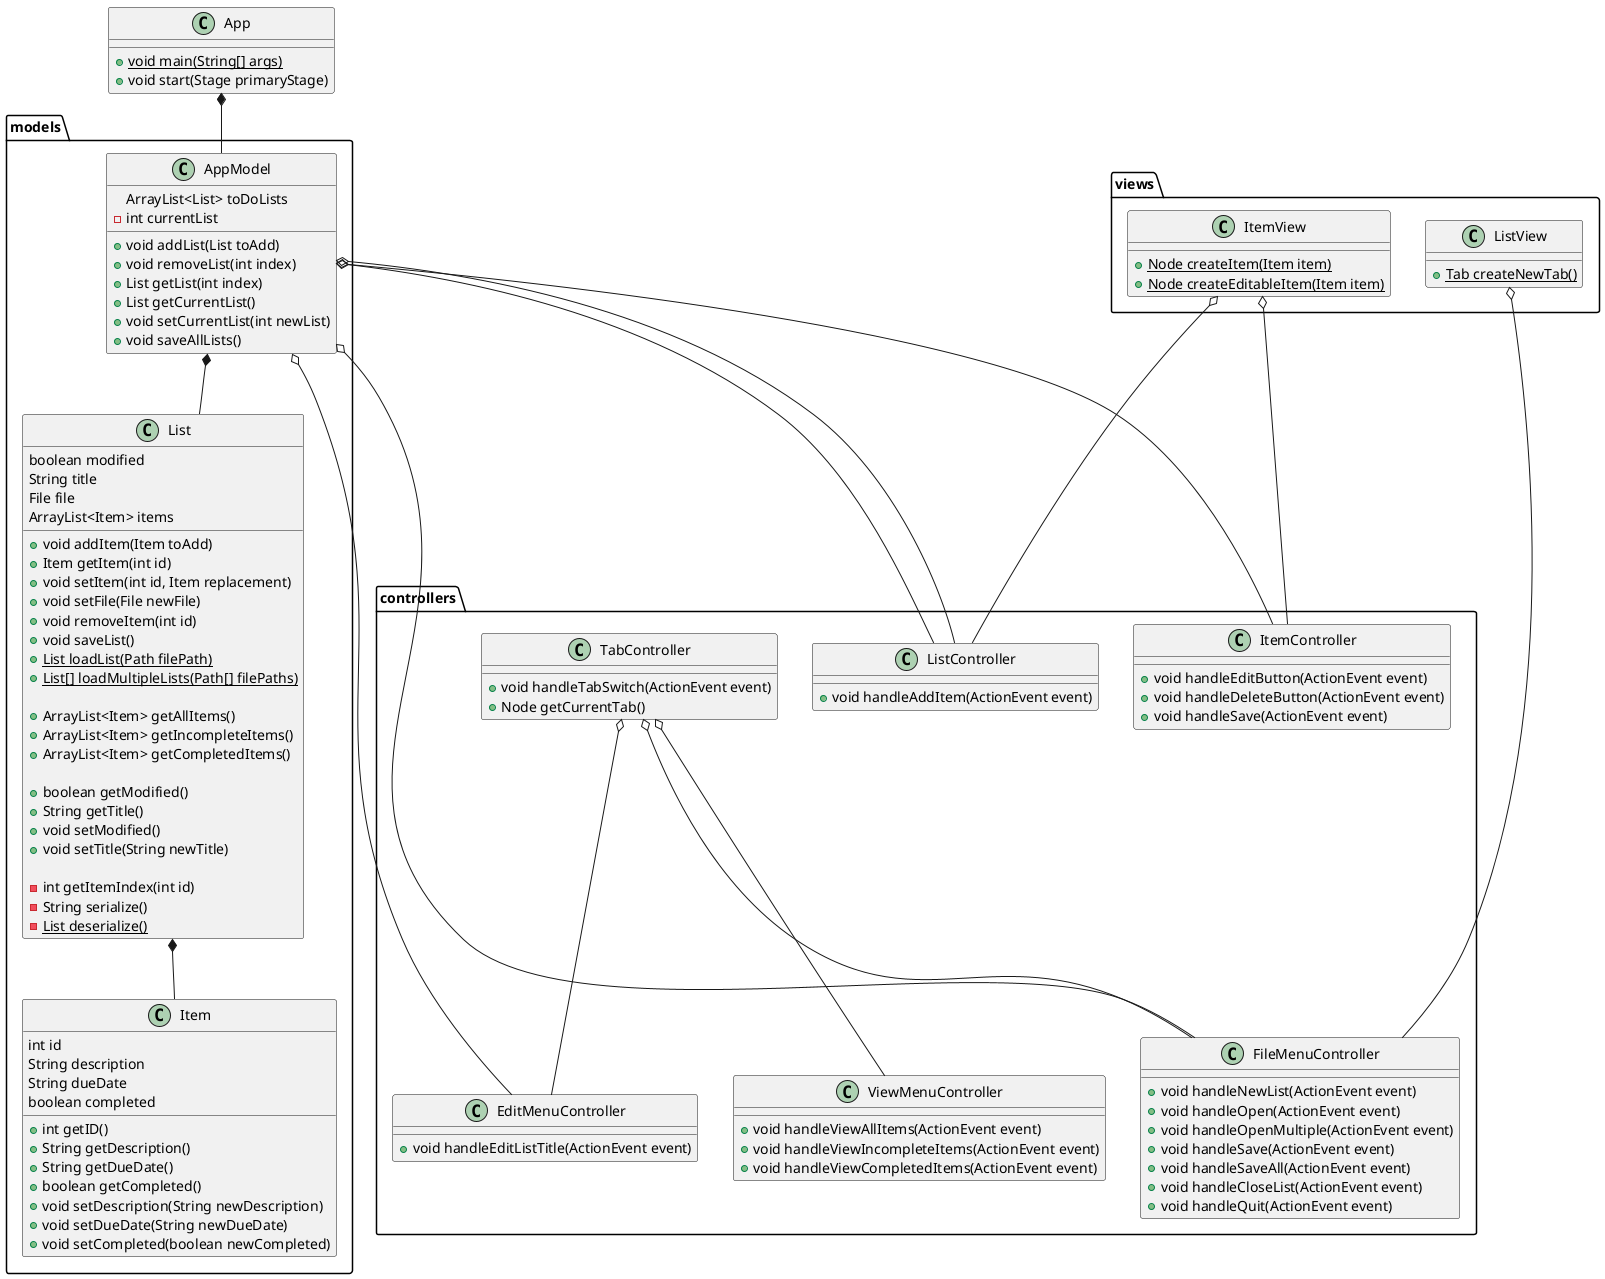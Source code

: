 @startuml
'https://plantuml.com/class-diagram

'Main entrypoint

class App {
    +{static} void main(String[] args)
    +void start(Stage primaryStage)
}

'Views
package views {
    class ItemView {
        +{static} Node createItem(Item item)
        +{static} Node createEditableItem(Item item)
    }

    class ListView {
        +{static} Tab createNewTab()
    }
}

'Controllers
package controllers {
    class ListController {
        +void handleAddItem(ActionEvent event)
    }

    class ItemController {
        +void handleEditButton(ActionEvent event)
        +void handleDeleteButton(ActionEvent event)
        +void handleSave(ActionEvent event)
    }

    class FileMenuController {
        +void handleNewList(ActionEvent event)
        +void handleOpen(ActionEvent event)
        +void handleOpenMultiple(ActionEvent event)
        +void handleSave(ActionEvent event)
        +void handleSaveAll(ActionEvent event)
        +void handleCloseList(ActionEvent event)
        +void handleQuit(ActionEvent event)
    }

    class EditMenuController {
        +void handleEditListTitle(ActionEvent event)
    }

    class ViewMenuController {
        +void handleViewAllItems(ActionEvent event)
        +void handleViewIncompleteItems(ActionEvent event)
        +void handleViewCompletedItems(ActionEvent event)
    }

    class TabController {
        +void handleTabSwitch(ActionEvent event)
        +Node getCurrentTab()
    }

    TabController o-- EditMenuController
    TabController o-- FileMenuController
    TabController o-- ViewMenuController

}

'Models

package models {
    class AppModel {
        ArrayList<List> toDoLists
        -int currentList

        +void addList(List toAdd)
        +void removeList(int index)
        +List getList(int index)
        +List getCurrentList()
        +void setCurrentList(int newList)
        +void saveAllLists()
    }

    class List {
        boolean modified
        String title
        File file
        ArrayList<Item> items

        +void addItem(Item toAdd)
        +Item getItem(int id)
        +void setItem(int id, Item replacement)
        +void setFile(File newFile)
        +void removeItem(int id)
        +void saveList()
        {static} +List loadList(Path filePath)
        {static} +List[] loadMultipleLists(Path[] filePaths)

        +ArrayList<Item> getAllItems()
        +ArrayList<Item> getIncompleteItems()
        +ArrayList<Item> getCompletedItems()

        +boolean getModified()
        +String getTitle()
        +void setModified()
        +void setTitle(String newTitle)

        -int getItemIndex(int id)
        -String serialize()
        -{static} List deserialize()
    }

    class Item {
        int id
        String description
        String dueDate
        boolean completed

        +int getID()
        +String getDescription()
        +String getDueDate()
        +boolean getCompleted()
        +void setDescription(String newDescription)
        +void setDueDate(String newDueDate)
        +void setCompleted(boolean newCompleted)
    }

    AppModel *-- List
    List *-- Item
}

'Cross-Package dependencies
AppModel o-- ListController
AppModel o-- FileMenuController
AppModel o-- EditMenuController
AppModel o-- ItemController
AppModel o-- ListController
ItemView o-- ListController
ItemView o-- ItemController
ListView o-- FileMenuController

App *-- AppModel


@enduml